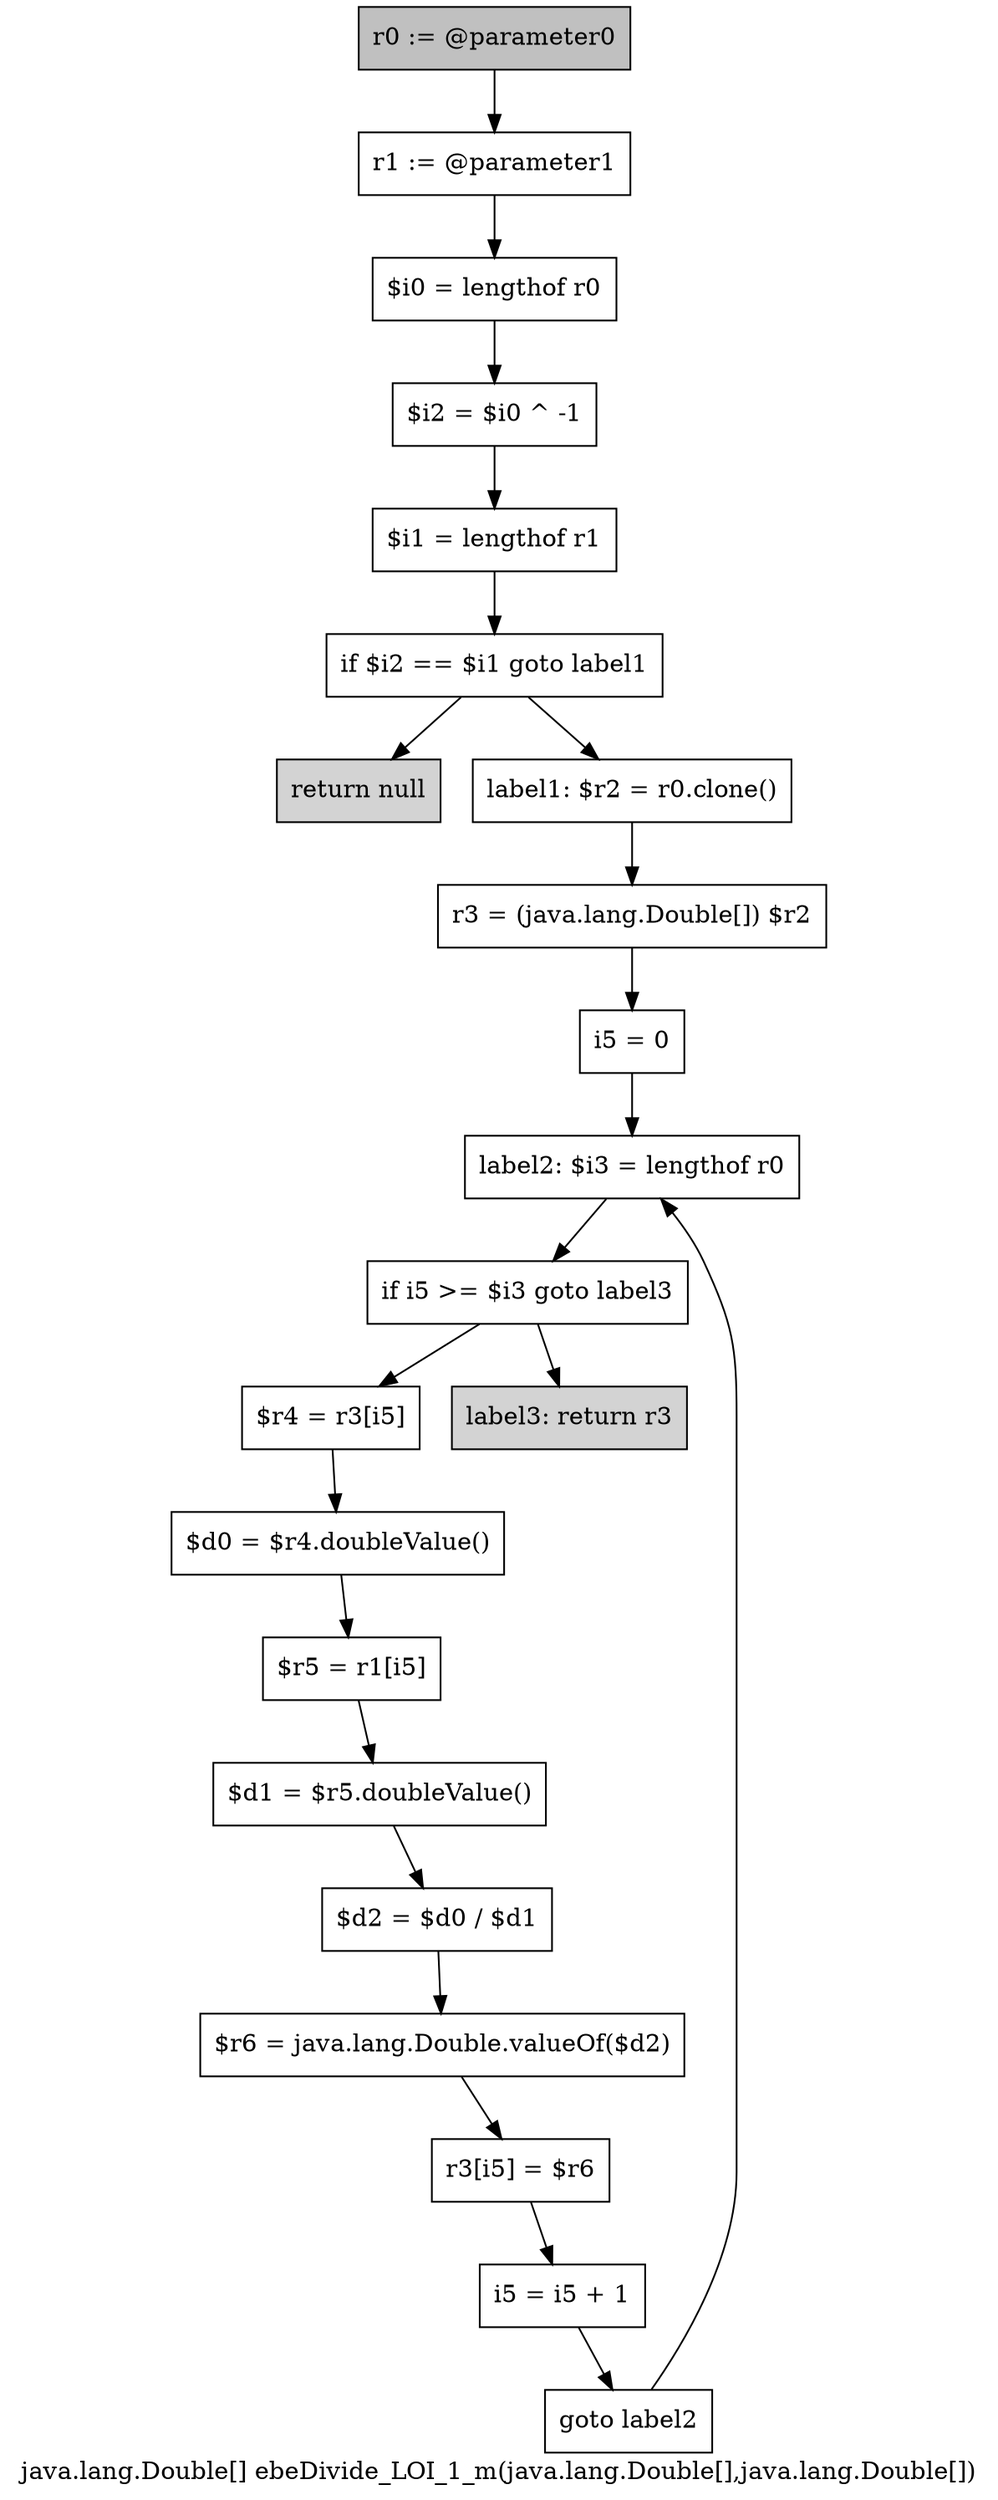 digraph "java.lang.Double[] ebeDivide_LOI_1_m(java.lang.Double[],java.lang.Double[])" {
    label="java.lang.Double[] ebeDivide_LOI_1_m(java.lang.Double[],java.lang.Double[])";
    node [shape=box];
    "0" [style=filled,fillcolor=gray,label="r0 := @parameter0",];
    "1" [label="r1 := @parameter1",];
    "0"->"1";
    "2" [label="$i0 = lengthof r0",];
    "1"->"2";
    "3" [label="$i2 = $i0 ^ -1",];
    "2"->"3";
    "4" [label="$i1 = lengthof r1",];
    "3"->"4";
    "5" [label="if $i2 == $i1 goto label1",];
    "4"->"5";
    "6" [style=filled,fillcolor=lightgray,label="return null",];
    "5"->"6";
    "7" [label="label1: $r2 = r0.clone()",];
    "5"->"7";
    "8" [label="r3 = (java.lang.Double[]) $r2",];
    "7"->"8";
    "9" [label="i5 = 0",];
    "8"->"9";
    "10" [label="label2: $i3 = lengthof r0",];
    "9"->"10";
    "11" [label="if i5 >= $i3 goto label3",];
    "10"->"11";
    "12" [label="$r4 = r3[i5]",];
    "11"->"12";
    "21" [style=filled,fillcolor=lightgray,label="label3: return r3",];
    "11"->"21";
    "13" [label="$d0 = $r4.doubleValue()",];
    "12"->"13";
    "14" [label="$r5 = r1[i5]",];
    "13"->"14";
    "15" [label="$d1 = $r5.doubleValue()",];
    "14"->"15";
    "16" [label="$d2 = $d0 / $d1",];
    "15"->"16";
    "17" [label="$r6 = java.lang.Double.valueOf($d2)",];
    "16"->"17";
    "18" [label="r3[i5] = $r6",];
    "17"->"18";
    "19" [label="i5 = i5 + 1",];
    "18"->"19";
    "20" [label="goto label2",];
    "19"->"20";
    "20"->"10";
}
